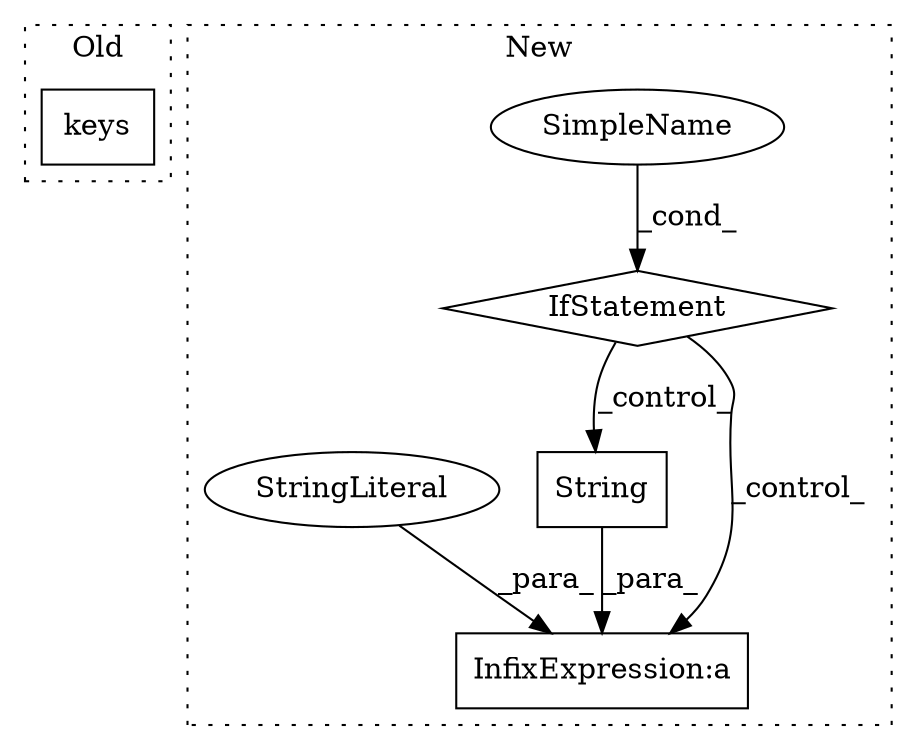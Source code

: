 digraph G {
subgraph cluster0 {
1 [label="keys" a="32" s="4835" l="6" shape="box"];
label = "Old";
style="dotted";
}
subgraph cluster1 {
2 [label="String" a="32" s="5705,5728" l="7,1" shape="box"];
3 [label="IfStatement" a="25" s="5586,5622" l="4,2" shape="diamond"];
4 [label="InfixExpression:a" a="27" s="5702" l="3" shape="box"];
5 [label="SimpleName" a="42" s="" l="" shape="ellipse"];
6 [label="StringLiteral" a="45" s="5679" l="23" shape="ellipse"];
label = "New";
style="dotted";
}
2 -> 4 [label="_para_"];
3 -> 4 [label="_control_"];
3 -> 2 [label="_control_"];
5 -> 3 [label="_cond_"];
6 -> 4 [label="_para_"];
}